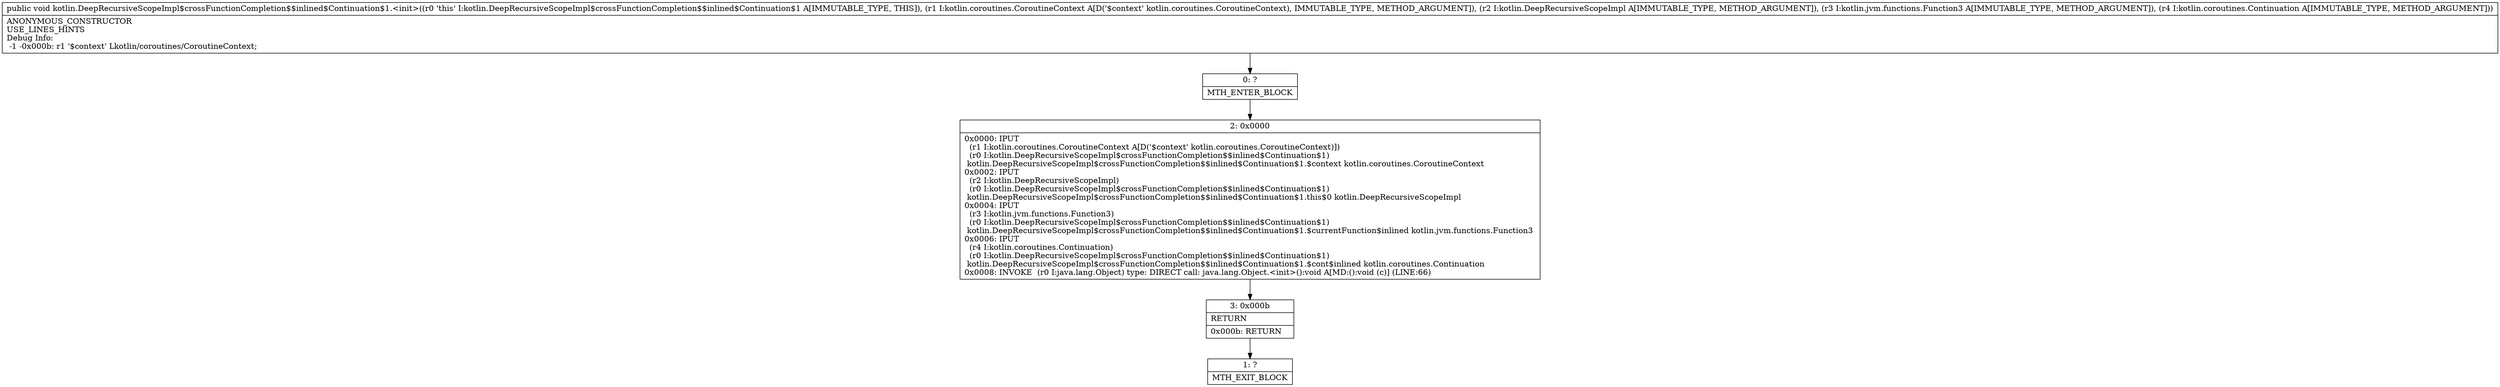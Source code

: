 digraph "CFG forkotlin.DeepRecursiveScopeImpl$crossFunctionCompletion$$inlined$Continuation$1.\<init\>(Lkotlin\/coroutines\/CoroutineContext;Lkotlin\/DeepRecursiveScopeImpl;Lkotlin\/jvm\/functions\/Function3;Lkotlin\/coroutines\/Continuation;)V" {
Node_0 [shape=record,label="{0\:\ ?|MTH_ENTER_BLOCK\l}"];
Node_2 [shape=record,label="{2\:\ 0x0000|0x0000: IPUT  \l  (r1 I:kotlin.coroutines.CoroutineContext A[D('$context' kotlin.coroutines.CoroutineContext)])\l  (r0 I:kotlin.DeepRecursiveScopeImpl$crossFunctionCompletion$$inlined$Continuation$1)\l kotlin.DeepRecursiveScopeImpl$crossFunctionCompletion$$inlined$Continuation$1.$context kotlin.coroutines.CoroutineContext \l0x0002: IPUT  \l  (r2 I:kotlin.DeepRecursiveScopeImpl)\l  (r0 I:kotlin.DeepRecursiveScopeImpl$crossFunctionCompletion$$inlined$Continuation$1)\l kotlin.DeepRecursiveScopeImpl$crossFunctionCompletion$$inlined$Continuation$1.this$0 kotlin.DeepRecursiveScopeImpl \l0x0004: IPUT  \l  (r3 I:kotlin.jvm.functions.Function3)\l  (r0 I:kotlin.DeepRecursiveScopeImpl$crossFunctionCompletion$$inlined$Continuation$1)\l kotlin.DeepRecursiveScopeImpl$crossFunctionCompletion$$inlined$Continuation$1.$currentFunction$inlined kotlin.jvm.functions.Function3 \l0x0006: IPUT  \l  (r4 I:kotlin.coroutines.Continuation)\l  (r0 I:kotlin.DeepRecursiveScopeImpl$crossFunctionCompletion$$inlined$Continuation$1)\l kotlin.DeepRecursiveScopeImpl$crossFunctionCompletion$$inlined$Continuation$1.$cont$inlined kotlin.coroutines.Continuation \l0x0008: INVOKE  (r0 I:java.lang.Object) type: DIRECT call: java.lang.Object.\<init\>():void A[MD:():void (c)] (LINE:66)\l}"];
Node_3 [shape=record,label="{3\:\ 0x000b|RETURN\l|0x000b: RETURN   \l}"];
Node_1 [shape=record,label="{1\:\ ?|MTH_EXIT_BLOCK\l}"];
MethodNode[shape=record,label="{public void kotlin.DeepRecursiveScopeImpl$crossFunctionCompletion$$inlined$Continuation$1.\<init\>((r0 'this' I:kotlin.DeepRecursiveScopeImpl$crossFunctionCompletion$$inlined$Continuation$1 A[IMMUTABLE_TYPE, THIS]), (r1 I:kotlin.coroutines.CoroutineContext A[D('$context' kotlin.coroutines.CoroutineContext), IMMUTABLE_TYPE, METHOD_ARGUMENT]), (r2 I:kotlin.DeepRecursiveScopeImpl A[IMMUTABLE_TYPE, METHOD_ARGUMENT]), (r3 I:kotlin.jvm.functions.Function3 A[IMMUTABLE_TYPE, METHOD_ARGUMENT]), (r4 I:kotlin.coroutines.Continuation A[IMMUTABLE_TYPE, METHOD_ARGUMENT]))  | ANONYMOUS_CONSTRUCTOR\lUSE_LINES_HINTS\lDebug Info:\l  \-1 \-0x000b: r1 '$context' Lkotlin\/coroutines\/CoroutineContext;\l}"];
MethodNode -> Node_0;Node_0 -> Node_2;
Node_2 -> Node_3;
Node_3 -> Node_1;
}

